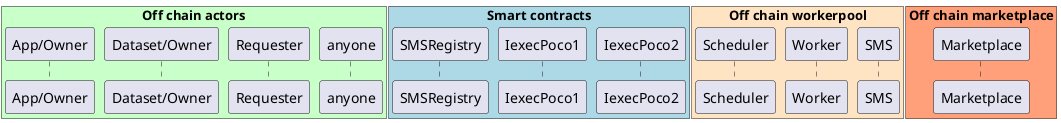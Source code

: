 @startuml

box "Off chain actors" #TECHNOLOGY
	participant "App/Owner" as App
	participant "Dataset/Owner" as Dataset
    participant Requester
	participant anyone
end box
box "Smart contracts" #LightBlue
	participant SMSRegistry
	participant IexecPoco1
	participant IexecPoco2
end box

box "Off chain workerpool" #Bisque
	participant Scheduler
	participant Worker
	participant SMS
end box
box "Off chain marketplace" #LightSalmon
    participant Marketplace
end box


box "Users"

end box

skinparam sequenceGroupBodyBackgroundColor transparent

autonumber

@enduml
